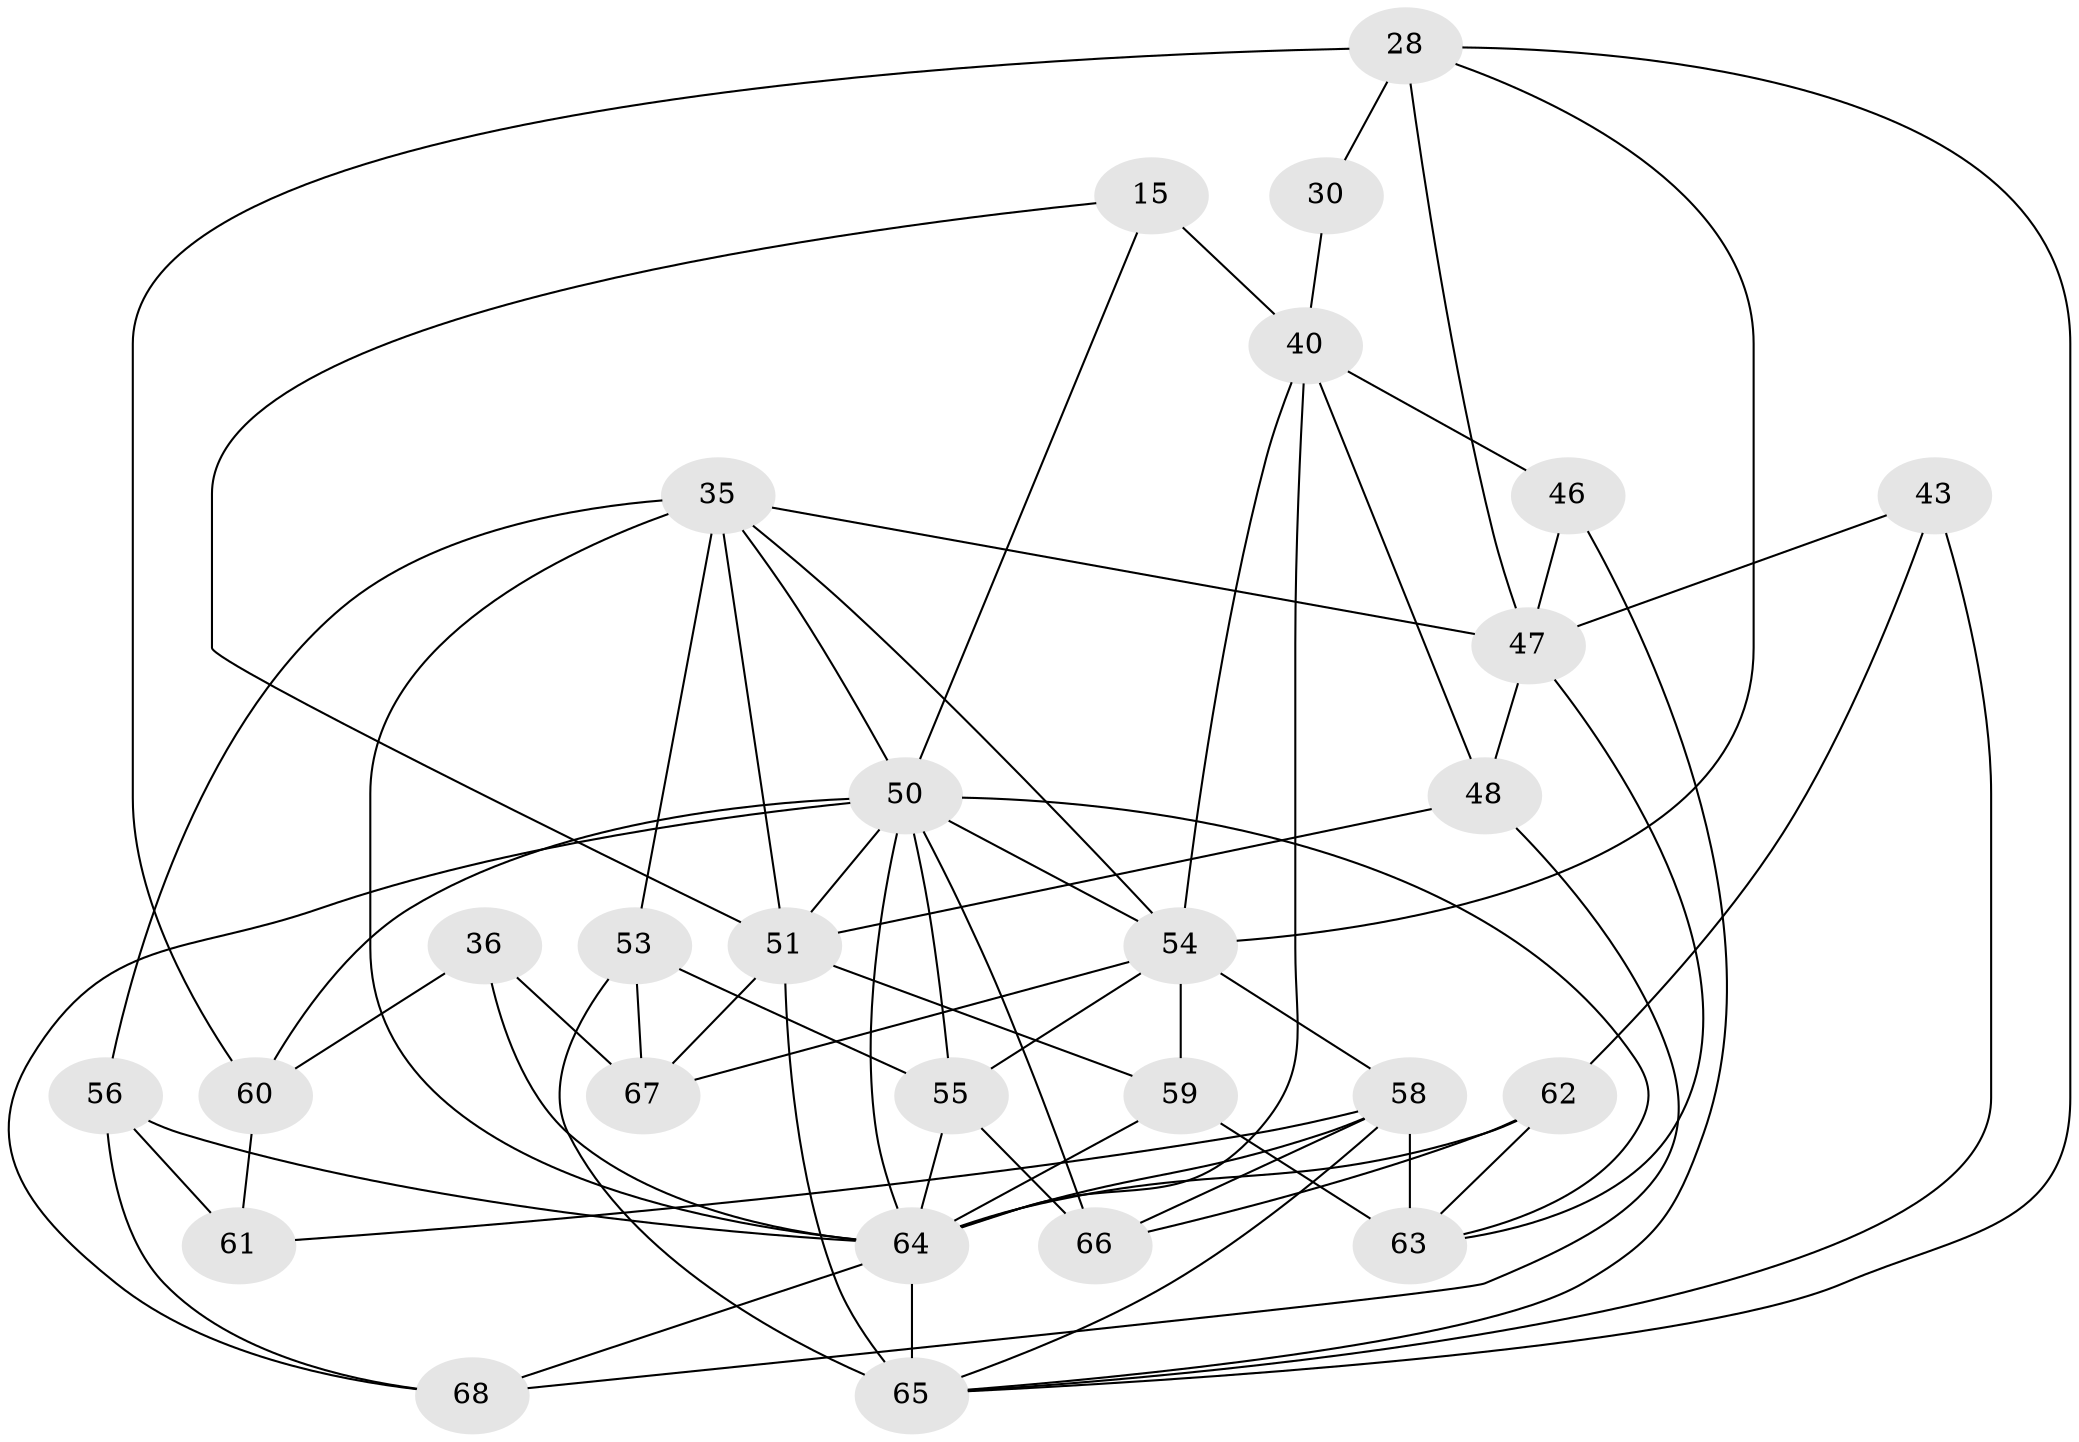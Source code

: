 // original degree distribution, {4: 1.0}
// Generated by graph-tools (version 1.1) at 2025/04/03/04/25 22:04:15]
// undirected, 27 vertices, 68 edges
graph export_dot {
graph [start="1"]
  node [color=gray90,style=filled];
  15;
  28 [super="+25"];
  30;
  35 [super="+32+27"];
  36;
  40 [super="+14+17"];
  43;
  46;
  47 [super="+33"];
  48 [super="+26"];
  50 [super="+21+42"];
  51 [super="+7+23+29+49"];
  53 [super="+22"];
  54 [super="+41+38"];
  55 [super="+13"];
  56 [super="+9"];
  58 [super="+24+4"];
  59 [super="+18"];
  60;
  61;
  62;
  63 [super="+34+16"];
  64 [super="+39+57"];
  65 [super="+2+5+37"];
  66;
  67 [super="+8"];
  68 [super="+45"];
  15 -- 51;
  15 -- 40 [weight=2];
  15 -- 50;
  28 -- 65;
  28 -- 30 [weight=2];
  28 -- 60;
  28 -- 54;
  28 -- 47;
  30 -- 40 [weight=2];
  35 -- 51;
  35 -- 53 [weight=2];
  35 -- 54 [weight=2];
  35 -- 56;
  35 -- 47;
  35 -- 64 [weight=2];
  35 -- 50;
  36 -- 64;
  36 -- 60;
  36 -- 67 [weight=2];
  40 -- 46 [weight=2];
  40 -- 54;
  40 -- 64 [weight=2];
  40 -- 48;
  43 -- 62;
  43 -- 65 [weight=2];
  43 -- 47;
  46 -- 65;
  46 -- 47;
  47 -- 63;
  47 -- 48;
  48 -- 51 [weight=2];
  48 -- 68 [weight=2];
  50 -- 66;
  50 -- 60;
  50 -- 54;
  50 -- 51;
  50 -- 68;
  50 -- 63;
  50 -- 64;
  50 -- 55;
  51 -- 67 [weight=2];
  51 -- 65 [weight=5];
  51 -- 59 [weight=2];
  53 -- 65;
  53 -- 67;
  53 -- 55 [weight=2];
  54 -- 58 [weight=2];
  54 -- 59;
  54 -- 67;
  54 -- 55;
  55 -- 66;
  55 -- 64;
  56 -- 61 [weight=2];
  56 -- 68 [weight=2];
  56 -- 64;
  58 -- 61;
  58 -- 65 [weight=2];
  58 -- 63 [weight=3];
  58 -- 66;
  58 -- 64;
  59 -- 63 [weight=2];
  59 -- 64;
  60 -- 61;
  62 -- 66;
  62 -- 63;
  62 -- 64;
  64 -- 65 [weight=2];
  64 -- 68;
}
